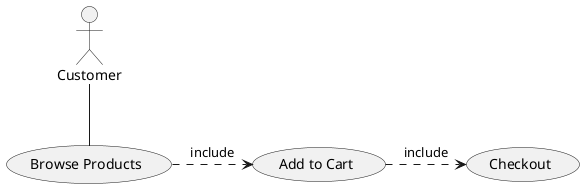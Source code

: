 @startuml
actor Customer
usecase (Browse Products) as UC1
usecase (Add to Cart) as UC2
usecase (Checkout) as UC3

Customer -- UC1
UC1 .> UC2 : include
UC2 .> UC3 : include
@enduml
